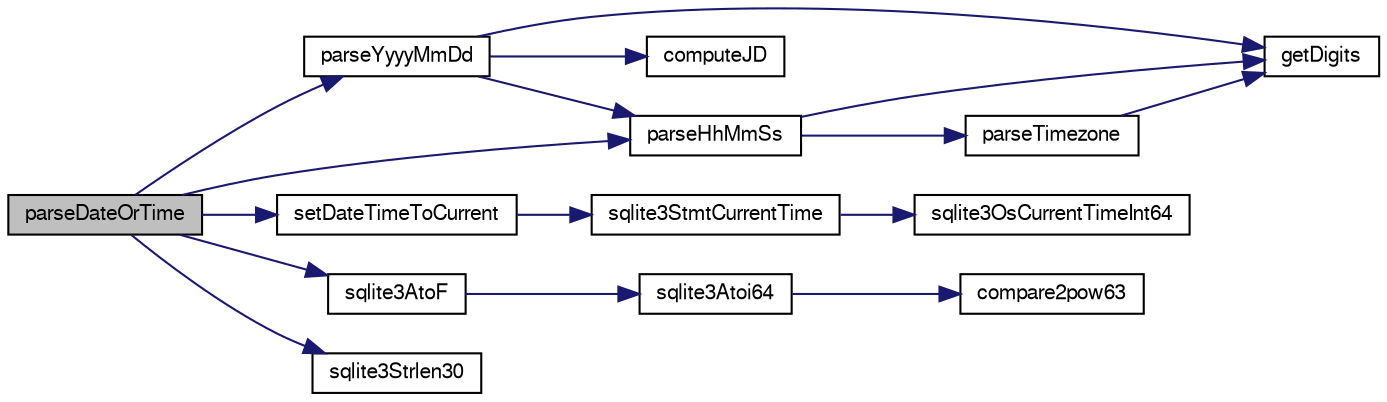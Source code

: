 digraph "parseDateOrTime"
{
  edge [fontname="FreeSans",fontsize="10",labelfontname="FreeSans",labelfontsize="10"];
  node [fontname="FreeSans",fontsize="10",shape=record];
  rankdir="LR";
  Node211553 [label="parseDateOrTime",height=0.2,width=0.4,color="black", fillcolor="grey75", style="filled", fontcolor="black"];
  Node211553 -> Node211554 [color="midnightblue",fontsize="10",style="solid",fontname="FreeSans"];
  Node211554 [label="parseYyyyMmDd",height=0.2,width=0.4,color="black", fillcolor="white", style="filled",URL="$sqlite3_8c.html#ad3a4252b0c148f0174e1e546115b5802"];
  Node211554 -> Node211555 [color="midnightblue",fontsize="10",style="solid",fontname="FreeSans"];
  Node211555 [label="getDigits",height=0.2,width=0.4,color="black", fillcolor="white", style="filled",URL="$sqlite3_8c.html#af4fdc2bcc27f2897a50c080040855e4d"];
  Node211554 -> Node211556 [color="midnightblue",fontsize="10",style="solid",fontname="FreeSans"];
  Node211556 [label="parseHhMmSs",height=0.2,width=0.4,color="black", fillcolor="white", style="filled",URL="$sqlite3_8c.html#ac4cdecf91abf320cc407022a3bd4944f"];
  Node211556 -> Node211555 [color="midnightblue",fontsize="10",style="solid",fontname="FreeSans"];
  Node211556 -> Node211557 [color="midnightblue",fontsize="10",style="solid",fontname="FreeSans"];
  Node211557 [label="parseTimezone",height=0.2,width=0.4,color="black", fillcolor="white", style="filled",URL="$sqlite3_8c.html#a0cdd15f925d164c8f4ce8f6a7ef87294"];
  Node211557 -> Node211555 [color="midnightblue",fontsize="10",style="solid",fontname="FreeSans"];
  Node211554 -> Node211558 [color="midnightblue",fontsize="10",style="solid",fontname="FreeSans"];
  Node211558 [label="computeJD",height=0.2,width=0.4,color="black", fillcolor="white", style="filled",URL="$sqlite3_8c.html#aeeefea84c7c62565ee8e5491f39c0bc4"];
  Node211553 -> Node211556 [color="midnightblue",fontsize="10",style="solid",fontname="FreeSans"];
  Node211553 -> Node211559 [color="midnightblue",fontsize="10",style="solid",fontname="FreeSans"];
  Node211559 [label="setDateTimeToCurrent",height=0.2,width=0.4,color="black", fillcolor="white", style="filled",URL="$sqlite3_8c.html#a18009d23009369ca192dbbc98f7b9e2e"];
  Node211559 -> Node211560 [color="midnightblue",fontsize="10",style="solid",fontname="FreeSans"];
  Node211560 [label="sqlite3StmtCurrentTime",height=0.2,width=0.4,color="black", fillcolor="white", style="filled",URL="$sqlite3_8c.html#ae1011d49964d4f1e38cebd95eab80802"];
  Node211560 -> Node211561 [color="midnightblue",fontsize="10",style="solid",fontname="FreeSans"];
  Node211561 [label="sqlite3OsCurrentTimeInt64",height=0.2,width=0.4,color="black", fillcolor="white", style="filled",URL="$sqlite3_8c.html#a8fba11754c83b89782ef18af266f5ec2"];
  Node211553 -> Node211562 [color="midnightblue",fontsize="10",style="solid",fontname="FreeSans"];
  Node211562 [label="sqlite3AtoF",height=0.2,width=0.4,color="black", fillcolor="white", style="filled",URL="$sqlite3_8c.html#ad2a961fc08942417d977510a1384b6d2"];
  Node211562 -> Node211563 [color="midnightblue",fontsize="10",style="solid",fontname="FreeSans"];
  Node211563 [label="sqlite3Atoi64",height=0.2,width=0.4,color="black", fillcolor="white", style="filled",URL="$sqlite3_8c.html#a5b13083911b3dc0a0b54f43acc686a39"];
  Node211563 -> Node211564 [color="midnightblue",fontsize="10",style="solid",fontname="FreeSans"];
  Node211564 [label="compare2pow63",height=0.2,width=0.4,color="black", fillcolor="white", style="filled",URL="$sqlite3_8c.html#adcbebdd3f570175519922276b83132e0"];
  Node211553 -> Node211565 [color="midnightblue",fontsize="10",style="solid",fontname="FreeSans"];
  Node211565 [label="sqlite3Strlen30",height=0.2,width=0.4,color="black", fillcolor="white", style="filled",URL="$sqlite3_8c.html#a3dcd80ba41f1a308193dee74857b62a7"];
}
